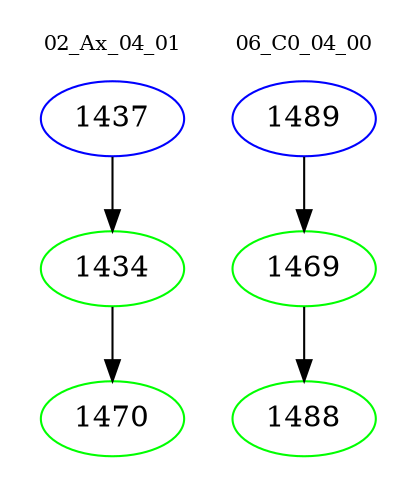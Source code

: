 digraph{
subgraph cluster_0 {
color = white
label = "02_Ax_04_01";
fontsize=10;
T0_1437 [label="1437", color="blue"]
T0_1437 -> T0_1434 [color="black"]
T0_1434 [label="1434", color="green"]
T0_1434 -> T0_1470 [color="black"]
T0_1470 [label="1470", color="green"]
}
subgraph cluster_1 {
color = white
label = "06_C0_04_00";
fontsize=10;
T1_1489 [label="1489", color="blue"]
T1_1489 -> T1_1469 [color="black"]
T1_1469 [label="1469", color="green"]
T1_1469 -> T1_1488 [color="black"]
T1_1488 [label="1488", color="green"]
}
}
